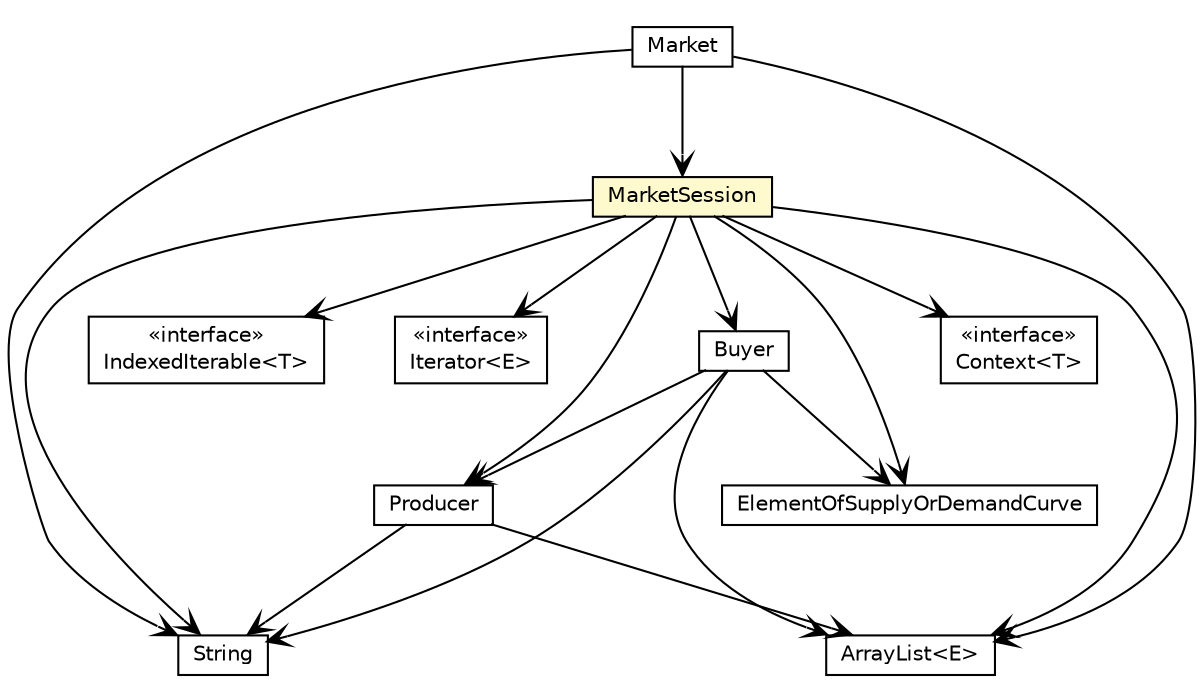 #!/usr/local/bin/dot
#
# Class diagram 
# Generated by UMLGraph version R5_7_2-32-g40b5a6 (http://www.spinellis.gr/umlgraph/)
#

digraph G {
	edge [fontname="Helvetica",fontsize=10,labelfontname="Helvetica",labelfontsize=10];
	node [fontname="Helvetica",fontsize=10,shape=plaintext];
	nodesep=0.25;
	ranksep=0.5;
	// cms.agents.Producer
	c236 [label=<<table title="cms.agents.Producer" border="0" cellborder="1" cellspacing="0" cellpadding="2" port="p" href="./Producer.html" target="_parent">
		<tr><td><table border="0" cellspacing="0" cellpadding="1">
<tr><td align="center" balign="center"> Producer </td></tr>
		</table></td></tr>
		</table>>, URL="./Producer.html", fontname="Helvetica", fontcolor="black", fontsize=10.0];
	// cms.agents.MarketSession
	c237 [label=<<table title="cms.agents.MarketSession" border="0" cellborder="1" cellspacing="0" cellpadding="2" port="p" bgcolor="lemonChiffon" href="./MarketSession.html" target="_parent">
		<tr><td><table border="0" cellspacing="0" cellpadding="1">
<tr><td align="center" balign="center"> MarketSession </td></tr>
		</table></td></tr>
		</table>>, URL="./MarketSession.html", fontname="Helvetica", fontcolor="black", fontsize=10.0];
	// cms.agents.Market
	c238 [label=<<table title="cms.agents.Market" border="0" cellborder="1" cellspacing="0" cellpadding="2" port="p" href="./Market.html" target="_parent">
		<tr><td><table border="0" cellspacing="0" cellpadding="1">
<tr><td align="center" balign="center"> Market </td></tr>
		</table></td></tr>
		</table>>, URL="./Market.html", fontname="Helvetica", fontcolor="black", fontsize=10.0];
	// cms.agents.Buyer
	c239 [label=<<table title="cms.agents.Buyer" border="0" cellborder="1" cellspacing="0" cellpadding="2" port="p" href="./Buyer.html" target="_parent">
		<tr><td><table border="0" cellspacing="0" cellpadding="1">
<tr><td align="center" balign="center"> Buyer </td></tr>
		</table></td></tr>
		</table>>, URL="./Buyer.html", fontname="Helvetica", fontcolor="black", fontsize=10.0];
	// cms.utils.ElementOfSupplyOrDemandCurve
	c243 [label=<<table title="cms.utils.ElementOfSupplyOrDemandCurve" border="0" cellborder="1" cellspacing="0" cellpadding="2" port="p" href="../utils/ElementOfSupplyOrDemandCurve.html" target="_parent">
		<tr><td><table border="0" cellspacing="0" cellpadding="1">
<tr><td align="center" balign="center"> ElementOfSupplyOrDemandCurve </td></tr>
		</table></td></tr>
		</table>>, URL="../utils/ElementOfSupplyOrDemandCurve.html", fontname="Helvetica", fontcolor="black", fontsize=10.0];
	// cms.agents.Producer NAVASSOC java.lang.String
	c236:p -> c247:p [taillabel="", label="", headlabel="", fontname="Helvetica", fontcolor="black", fontsize=10.0, color="black", arrowhead=open];
	// cms.agents.Producer NAVASSOC java.util.ArrayList<E>
	c236:p -> c248:p [taillabel="", label="", headlabel="", fontname="Helvetica", fontcolor="black", fontsize=10.0, color="black", arrowhead=open];
	// cms.agents.MarketSession NAVASSOC java.lang.String
	c237:p -> c247:p [taillabel="", label="", headlabel="", fontname="Helvetica", fontcolor="black", fontsize=10.0, color="black", arrowhead=open];
	// cms.agents.MarketSession NAVASSOC repast.simphony.context.Context<T>
	c237:p -> c249:p [taillabel="", label="", headlabel="", fontname="Helvetica", fontcolor="black", fontsize=10.0, color="black", arrowhead=open];
	// cms.agents.MarketSession NAVASSOC cms.agents.Producer
	c237:p -> c236:p [taillabel="", label="", headlabel="", fontname="Helvetica", fontcolor="black", fontsize=10.0, color="black", arrowhead=open];
	// cms.agents.MarketSession NAVASSOC cms.agents.Buyer
	c237:p -> c239:p [taillabel="", label="", headlabel="", fontname="Helvetica", fontcolor="black", fontsize=10.0, color="black", arrowhead=open];
	// cms.agents.MarketSession NAVASSOC repast.simphony.util.collections.IndexedIterable<T>
	c237:p -> c250:p [taillabel="", label="", headlabel="", fontname="Helvetica", fontcolor="black", fontsize=10.0, color="black", arrowhead=open];
	// cms.agents.MarketSession NAVASSOC java.util.ArrayList<E>
	c237:p -> c248:p [taillabel="", label="", headlabel="", fontname="Helvetica", fontcolor="black", fontsize=10.0, color="black", arrowhead=open];
	// cms.agents.MarketSession NAVASSOC cms.utils.ElementOfSupplyOrDemandCurve
	c237:p -> c243:p [taillabel="", label="", headlabel="", fontname="Helvetica", fontcolor="black", fontsize=10.0, color="black", arrowhead=open];
	// cms.agents.MarketSession NAVASSOC java.util.Iterator<E>
	c237:p -> c251:p [taillabel="", label="", headlabel="", fontname="Helvetica", fontcolor="black", fontsize=10.0, color="black", arrowhead=open];
	// cms.agents.Market NAVASSOC java.lang.String
	c238:p -> c247:p [taillabel="", label="", headlabel="", fontname="Helvetica", fontcolor="black", fontsize=10.0, color="black", arrowhead=open];
	// cms.agents.Market NAVASSOC java.util.ArrayList<E>
	c238:p -> c248:p [taillabel="", label="", headlabel="", fontname="Helvetica", fontcolor="black", fontsize=10.0, color="black", arrowhead=open];
	// cms.agents.Market NAVASSOC cms.agents.MarketSession
	c238:p -> c237:p [taillabel="", label="", headlabel="", fontname="Helvetica", fontcolor="black", fontsize=10.0, color="black", arrowhead=open];
	// cms.agents.Buyer NAVASSOC java.lang.String
	c239:p -> c247:p [taillabel="", label="", headlabel="", fontname="Helvetica", fontcolor="black", fontsize=10.0, color="black", arrowhead=open];
	// cms.agents.Buyer NAVASSOC java.util.ArrayList<E>
	c239:p -> c248:p [taillabel="", label="", headlabel="", fontname="Helvetica", fontcolor="black", fontsize=10.0, color="black", arrowhead=open];
	// cms.agents.Buyer NAVASSOC cms.utils.ElementOfSupplyOrDemandCurve
	c239:p -> c243:p [taillabel="", label="", headlabel="", fontname="Helvetica", fontcolor="black", fontsize=10.0, color="black", arrowhead=open];
	// cms.agents.Buyer NAVASSOC cms.agents.Producer
	c239:p -> c236:p [taillabel="", label="", headlabel="", fontname="Helvetica", fontcolor="black", fontsize=10.0, color="black", arrowhead=open];
	// repast.simphony.context.Context<T>
	c249 [label=<<table title="repast.simphony.context.Context" border="0" cellborder="1" cellspacing="0" cellpadding="2" port="p" href="http://docs.oracle.com/javase/7/docs/api/repast/simphony/context/Context.html" target="_parent">
		<tr><td><table border="0" cellspacing="0" cellpadding="1">
<tr><td align="center" balign="center"> &#171;interface&#187; </td></tr>
<tr><td align="center" balign="center"> Context&lt;T&gt; </td></tr>
		</table></td></tr>
		</table>>, URL="http://docs.oracle.com/javase/7/docs/api/repast/simphony/context/Context.html", fontname="Helvetica", fontcolor="black", fontsize=10.0];
	// java.util.Iterator<E>
	c251 [label=<<table title="java.util.Iterator" border="0" cellborder="1" cellspacing="0" cellpadding="2" port="p" href="http://docs.oracle.com/javase/7/docs/api/java/util/Iterator.html" target="_parent">
		<tr><td><table border="0" cellspacing="0" cellpadding="1">
<tr><td align="center" balign="center"> &#171;interface&#187; </td></tr>
<tr><td align="center" balign="center"> Iterator&lt;E&gt; </td></tr>
		</table></td></tr>
		</table>>, URL="http://docs.oracle.com/javase/7/docs/api/java/util/Iterator.html", fontname="Helvetica", fontcolor="black", fontsize=10.0];
	// java.util.ArrayList<E>
	c248 [label=<<table title="java.util.ArrayList" border="0" cellborder="1" cellspacing="0" cellpadding="2" port="p" href="http://docs.oracle.com/javase/7/docs/api/java/util/ArrayList.html" target="_parent">
		<tr><td><table border="0" cellspacing="0" cellpadding="1">
<tr><td align="center" balign="center"> ArrayList&lt;E&gt; </td></tr>
		</table></td></tr>
		</table>>, URL="http://docs.oracle.com/javase/7/docs/api/java/util/ArrayList.html", fontname="Helvetica", fontcolor="black", fontsize=10.0];
	// repast.simphony.util.collections.IndexedIterable<T>
	c250 [label=<<table title="repast.simphony.util.collections.IndexedIterable" border="0" cellborder="1" cellspacing="0" cellpadding="2" port="p" href="http://docs.oracle.com/javase/7/docs/api/repast/simphony/util/collections/IndexedIterable.html" target="_parent">
		<tr><td><table border="0" cellspacing="0" cellpadding="1">
<tr><td align="center" balign="center"> &#171;interface&#187; </td></tr>
<tr><td align="center" balign="center"> IndexedIterable&lt;T&gt; </td></tr>
		</table></td></tr>
		</table>>, URL="http://docs.oracle.com/javase/7/docs/api/repast/simphony/util/collections/IndexedIterable.html", fontname="Helvetica", fontcolor="black", fontsize=10.0];
	// java.lang.String
	c247 [label=<<table title="java.lang.String" border="0" cellborder="1" cellspacing="0" cellpadding="2" port="p" href="http://docs.oracle.com/javase/7/docs/api/java/lang/String.html" target="_parent">
		<tr><td><table border="0" cellspacing="0" cellpadding="1">
<tr><td align="center" balign="center"> String </td></tr>
		</table></td></tr>
		</table>>, URL="http://docs.oracle.com/javase/7/docs/api/java/lang/String.html", fontname="Helvetica", fontcolor="black", fontsize=10.0];
}

